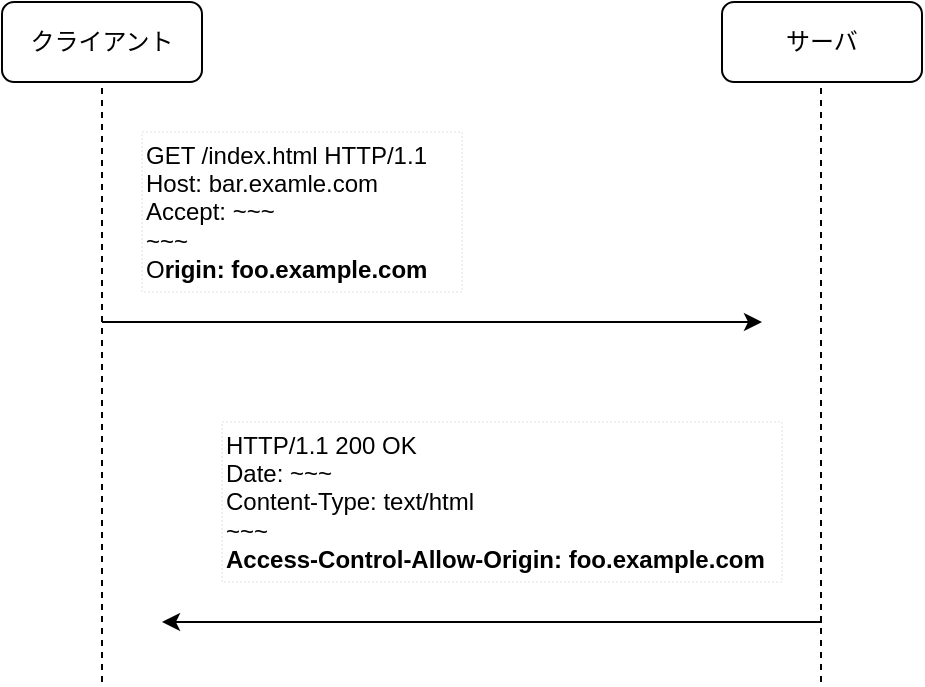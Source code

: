 <mxfile version="13.10.0" type="embed">
    <diagram id="YL2Mh2-dgtQwxyLMPAMO" name="Page-1">
        <mxGraphModel dx="722" dy="627" grid="1" gridSize="10" guides="1" tooltips="1" connect="1" arrows="1" fold="1" page="1" pageScale="1" pageWidth="827" pageHeight="1169" math="0" shadow="0">
            <root>
                <mxCell id="0"/>
                <mxCell id="1" parent="0"/>
                <mxCell id="8" value="クライアント" style="rounded=1;whiteSpace=wrap;html=1;" vertex="1" parent="1">
                    <mxGeometry x="40" y="40" width="100" height="40" as="geometry"/>
                </mxCell>
                <mxCell id="9" value="サーバ" style="rounded=1;whiteSpace=wrap;html=1;" vertex="1" parent="1">
                    <mxGeometry x="400" y="40" width="100" height="40" as="geometry"/>
                </mxCell>
                <mxCell id="10" value="" style="endArrow=none;dashed=1;html=1;" edge="1" parent="1">
                    <mxGeometry width="50" height="50" relative="1" as="geometry">
                        <mxPoint x="90" y="380" as="sourcePoint"/>
                        <mxPoint x="90" y="80" as="targetPoint"/>
                    </mxGeometry>
                </mxCell>
                <mxCell id="11" value="" style="endArrow=none;dashed=1;html=1;" edge="1" parent="1">
                    <mxGeometry width="50" height="50" relative="1" as="geometry">
                        <mxPoint x="449.5" y="380" as="sourcePoint"/>
                        <mxPoint x="449.5" y="80" as="targetPoint"/>
                    </mxGeometry>
                </mxCell>
                <mxCell id="12" value="" style="endArrow=classic;html=1;" edge="1" parent="1">
                    <mxGeometry width="50" height="50" relative="1" as="geometry">
                        <mxPoint x="90" y="200" as="sourcePoint"/>
                        <mxPoint x="420" y="200" as="targetPoint"/>
                    </mxGeometry>
                </mxCell>
                <mxCell id="13" value="GET /index.html HTTP/1.1&lt;br&gt;Host: bar.examle.com&lt;br&gt;Accept: ~~~&lt;br&gt;~~~&lt;br&gt;O&lt;b&gt;rigin: foo.example.com&lt;/b&gt;" style="text;html=1;align=left;verticalAlign=middle;resizable=0;points=[];autosize=1;labelPosition=center;verticalLabelPosition=middle;dashed=1;dashPattern=1 1;strokeWidth=1;strokeColor=#f0f0f0;" vertex="1" parent="1">
                    <mxGeometry x="110" y="105" width="160" height="80" as="geometry"/>
                </mxCell>
                <mxCell id="14" value="" style="endArrow=classic;html=1;" edge="1" parent="1">
                    <mxGeometry width="50" height="50" relative="1" as="geometry">
                        <mxPoint x="450" y="350" as="sourcePoint"/>
                        <mxPoint x="120" y="350" as="targetPoint"/>
                    </mxGeometry>
                </mxCell>
                <mxCell id="15" value="HTTP/1.1 200 OK&lt;br&gt;Date: ~~~&lt;br&gt;Content-Type: text/html&lt;br&gt;~~~&lt;br&gt;&lt;b&gt;Access-Control-Allow-Origin: foo.example.com&lt;/b&gt;" style="text;html=1;align=left;verticalAlign=middle;resizable=0;points=[];autosize=1;strokeColor=#f0f0f0;dashed=1;dashPattern=1 1;" vertex="1" parent="1">
                    <mxGeometry x="150" y="250" width="280" height="80" as="geometry"/>
                </mxCell>
            </root>
        </mxGraphModel>
    </diagram>
</mxfile>